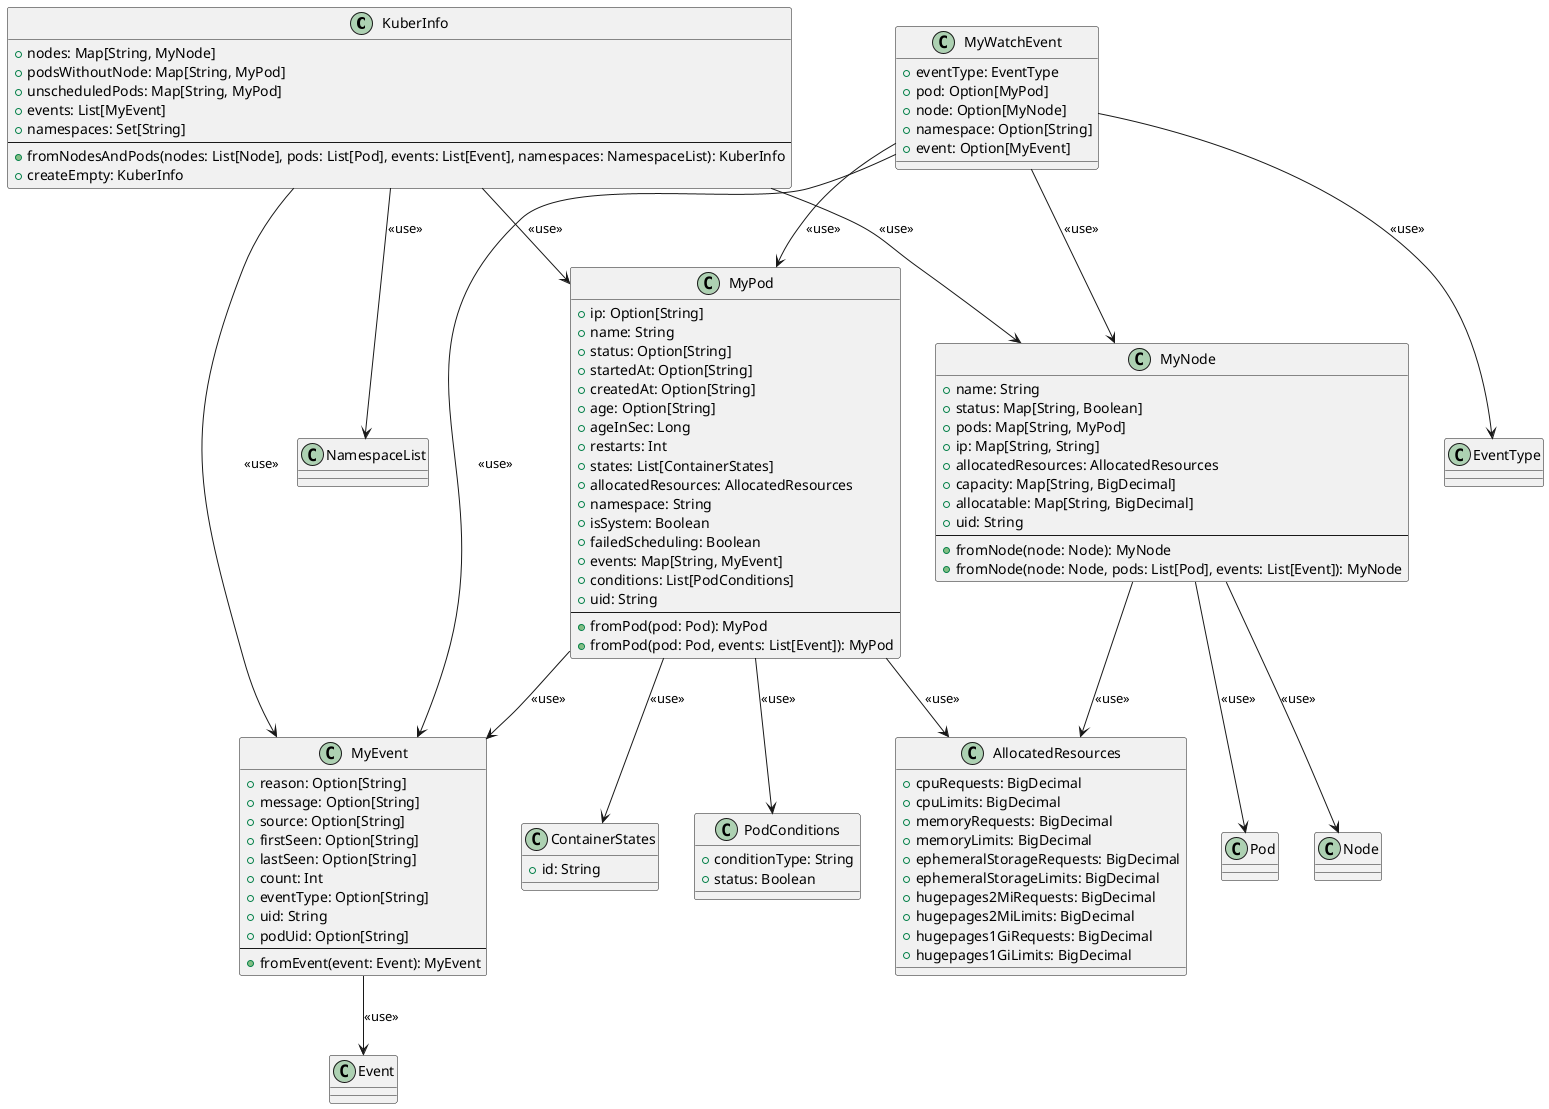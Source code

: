 @startuml

class KuberInfo {
  + nodes: Map[String, MyNode]
  + podsWithoutNode: Map[String, MyPod]
  + unscheduledPods: Map[String, MyPod]
  + events: List[MyEvent]
  + namespaces: Set[String]
  --
  + fromNodesAndPods(nodes: List[Node], pods: List[Pod], events: List[Event], namespaces: NamespaceList): KuberInfo
  + createEmpty: KuberInfo
}

class MyEvent {
  + reason: Option[String]
  + message: Option[String]
  + source: Option[String]
  + firstSeen: Option[String]
  + lastSeen: Option[String]
  + count: Int
  + eventType: Option[String]
  + uid: String
  + podUid: Option[String]
  --
  + fromEvent(event: Event): MyEvent
}

class MyNode {
  + name: String
  + status: Map[String, Boolean]
  + pods: Map[String, MyPod]
  + ip: Map[String, String]
  + allocatedResources: AllocatedResources
  + capacity: Map[String, BigDecimal]
  + allocatable: Map[String, BigDecimal]
  + uid: String
  --
  + fromNode(node: Node): MyNode
  + fromNode(node: Node, pods: List[Pod], events: List[Event]): MyNode
}

class AllocatedResources {
  + cpuRequests: BigDecimal
  + cpuLimits: BigDecimal
  + memoryRequests: BigDecimal
  + memoryLimits: BigDecimal
  + ephemeralStorageRequests: BigDecimal
  + ephemeralStorageLimits: BigDecimal
  + hugepages2MiRequests: BigDecimal
  + hugepages2MiLimits: BigDecimal
  + hugepages1GiRequests: BigDecimal
  + hugepages1GiLimits: BigDecimal
}

class ContainerStates {
  + id: String
}

class PodConditions {
  + conditionType: String
  + status: Boolean
}

class MyPod {
  + ip: Option[String]
  + name: String
  + status: Option[String]
  + startedAt: Option[String]
  + createdAt: Option[String]
  + age: Option[String]
  + ageInSec: Long
  + restarts: Int
  + states: List[ContainerStates]
  + allocatedResources: AllocatedResources
  + namespace: String
  + isSystem: Boolean
  + failedScheduling: Boolean
  + events: Map[String, MyEvent]
  + conditions: List[PodConditions]
  + uid: String
  --
  + fromPod(pod: Pod): MyPod
  + fromPod(pod: Pod, events: List[Event]): MyPod
}

class MyWatchEvent {
  + eventType: EventType
  + pod: Option[MyPod]
  + node: Option[MyNode]
  + namespace: Option[String]
  + event: Option[MyEvent]
}

KuberInfo --> MyNode : <<use>>
KuberInfo --> MyPod : <<use>>
KuberInfo --> MyEvent : <<use>>
KuberInfo --> NamespaceList : <<use>>
MyEvent --> Event : <<use>>
MyNode --> Node : <<use>>
MyNode --> Pod : <<use>>
MyNode --> AllocatedResources : <<use>>
MyPod --> ContainerStates : <<use>>
MyPod --> PodConditions : <<use>>
MyPod --> AllocatedResources : <<use>>
MyPod --> MyEvent : <<use>>
MyWatchEvent --> MyPod : <<use>>
MyWatchEvent --> MyNode : <<use>>
MyWatchEvent --> EventType : <<use>>
MyWatchEvent --> MyEvent : <<use>>

@enduml